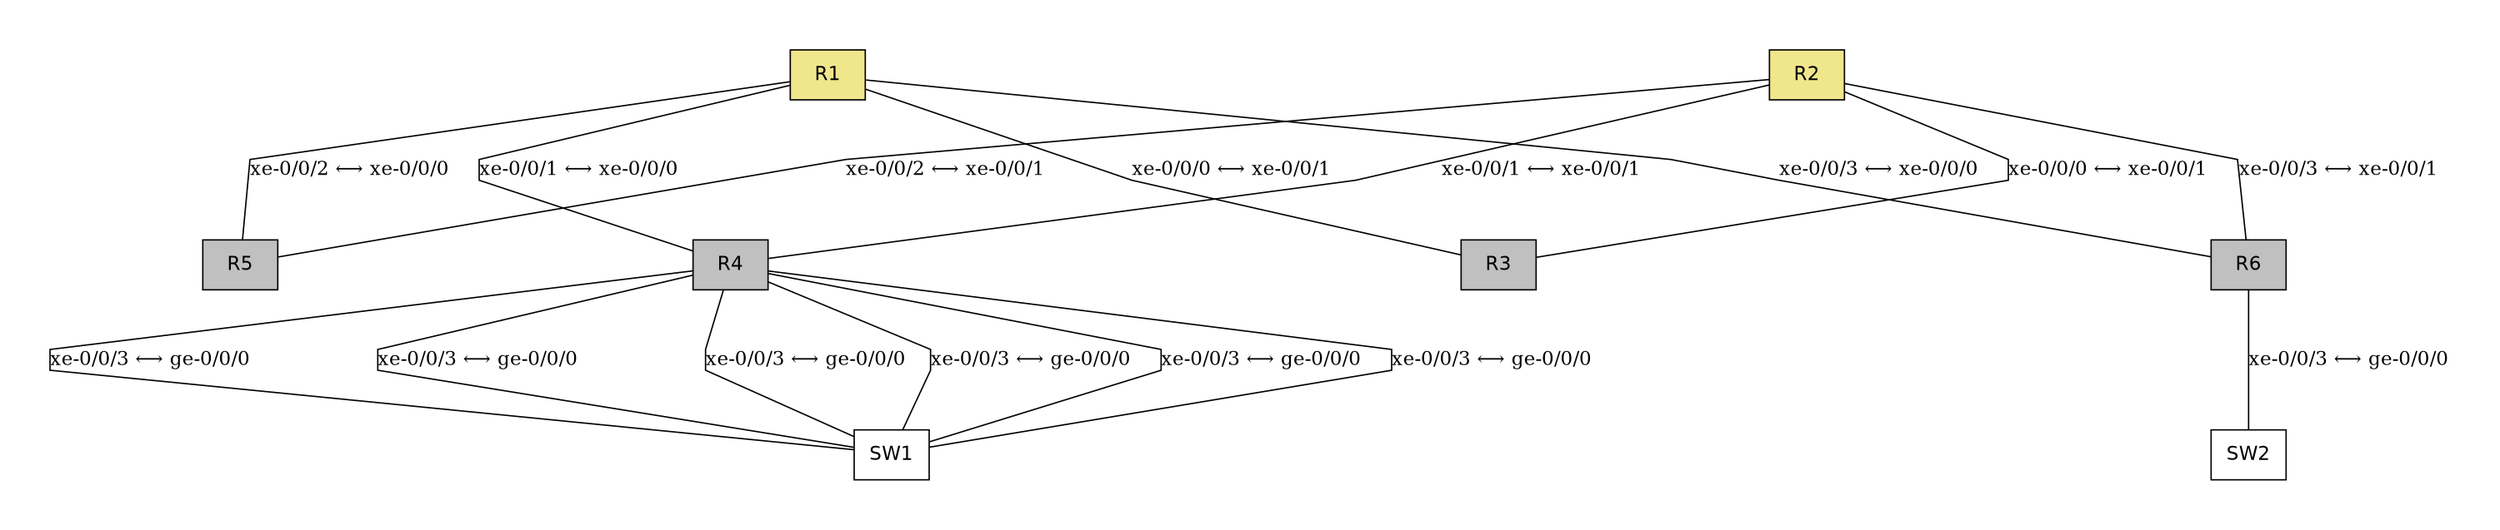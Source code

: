digraph G {
  layout=dot;
  rankdir=TB;
  dpi=150;
  splines=polyline;
  pad=0.5;
  nodesep=1.2;
  ranksep=1.2;
  size="20,10";
  node [shape=box style=filled fontname=Helvetica fontsize=14];
  "R1" -> "R3" [dir=none label="xe-0/0/0 ⟷ xe-0/0/1"];
  "R1" -> "R4" [dir=none label="xe-0/0/1 ⟷ xe-0/0/0"];
  "R1" -> "R5" [dir=none label="xe-0/0/2 ⟷ xe-0/0/0"];
  "R1" -> "R6" [dir=none label="xe-0/0/3 ⟷ xe-0/0/0"];
  "R2" -> "R3" [dir=none label="xe-0/0/0 ⟷ xe-0/0/1"];
  "R2" -> "R4" [dir=none label="xe-0/0/1 ⟷ xe-0/0/1"];
  "R2" -> "R5" [dir=none label="xe-0/0/2 ⟷ xe-0/0/1"];
  "R2" -> "R6" [dir=none label="xe-0/0/3 ⟷ xe-0/0/1"];
  "R4" -> "SW1" [dir=none label="xe-0/0/3 ⟷ ge-0/0/0"];
  "R4" -> "SW1" [dir=none label="xe-0/0/3 ⟷ ge-0/0/0"];
  "R4" -> "SW1" [dir=none label="xe-0/0/3 ⟷ ge-0/0/0"];
  "R4" -> "SW1" [dir=none label="xe-0/0/3 ⟷ ge-0/0/0"];
  "R4" -> "SW1" [dir=none label="xe-0/0/3 ⟷ ge-0/0/0"];
  "R4" -> "SW1" [dir=none label="xe-0/0/3 ⟷ ge-0/0/0"];
  "R6" -> "SW2" [dir=none label="xe-0/0/3 ⟷ ge-0/0/0"];
  "SW2" [fillcolor=white];
  "R2" [fillcolor=khaki];
  "R5" [fillcolor=gray];
  "R6" [fillcolor=gray];
  "R4" [fillcolor=gray];
  "R3" [fillcolor=gray];
  "SW1" [fillcolor=white];
  "R1" [fillcolor=khaki];
  { rank=same; "R5" "R6" "R4" "R3" }
  { rank=same; "R2" "R1" }
  { rank=same; "SW2" "SW1" }
}
